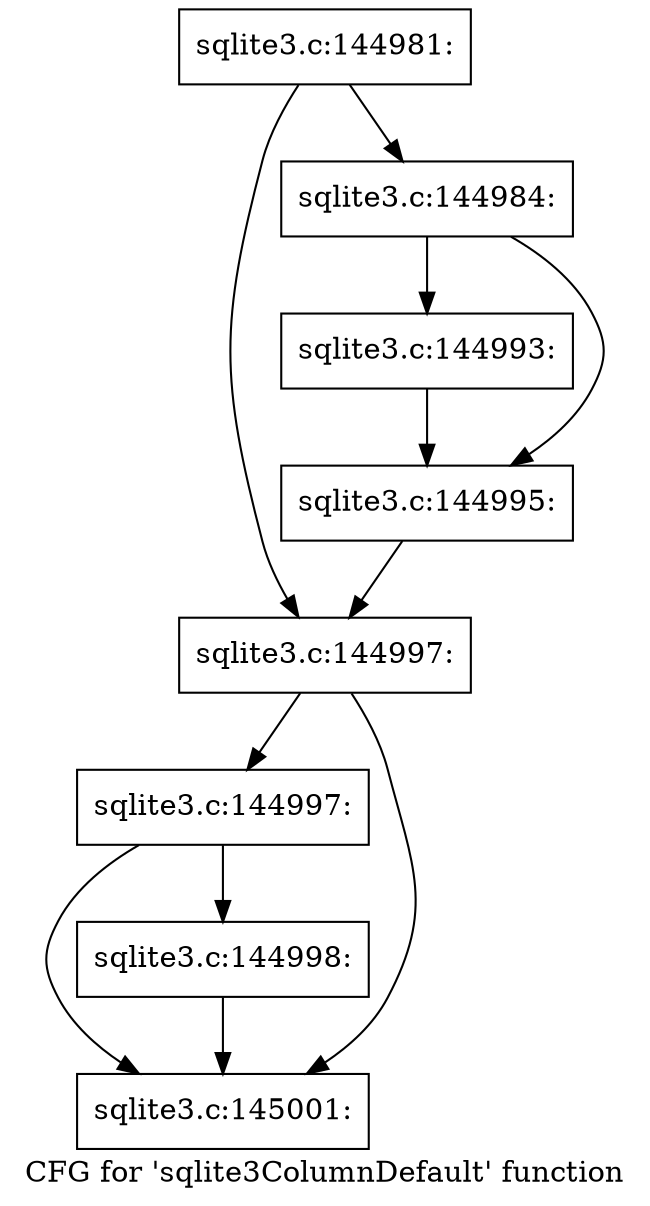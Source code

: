 digraph "CFG for 'sqlite3ColumnDefault' function" {
	label="CFG for 'sqlite3ColumnDefault' function";

	Node0x55c0f8aef450 [shape=record,label="{sqlite3.c:144981:}"];
	Node0x55c0f8aef450 -> Node0x55c0f8af2780;
	Node0x55c0f8aef450 -> Node0x55c0f8af2730;
	Node0x55c0f8af2730 [shape=record,label="{sqlite3.c:144984:}"];
	Node0x55c0f8af2730 -> Node0x55c0f8af47c0;
	Node0x55c0f8af2730 -> Node0x55c0f8af48b0;
	Node0x55c0f8af47c0 [shape=record,label="{sqlite3.c:144993:}"];
	Node0x55c0f8af47c0 -> Node0x55c0f8af48b0;
	Node0x55c0f8af48b0 [shape=record,label="{sqlite3.c:144995:}"];
	Node0x55c0f8af48b0 -> Node0x55c0f8af2780;
	Node0x55c0f8af2780 [shape=record,label="{sqlite3.c:144997:}"];
	Node0x55c0f8af2780 -> Node0x55c0f8af5150;
	Node0x55c0f8af2780 -> Node0x55c0f8af5100;
	Node0x55c0f8af5150 [shape=record,label="{sqlite3.c:144997:}"];
	Node0x55c0f8af5150 -> Node0x55c0f8af5100;
	Node0x55c0f8af5150 -> Node0x55c0f8af50b0;
	Node0x55c0f8af50b0 [shape=record,label="{sqlite3.c:144998:}"];
	Node0x55c0f8af50b0 -> Node0x55c0f8af5100;
	Node0x55c0f8af5100 [shape=record,label="{sqlite3.c:145001:}"];
}

